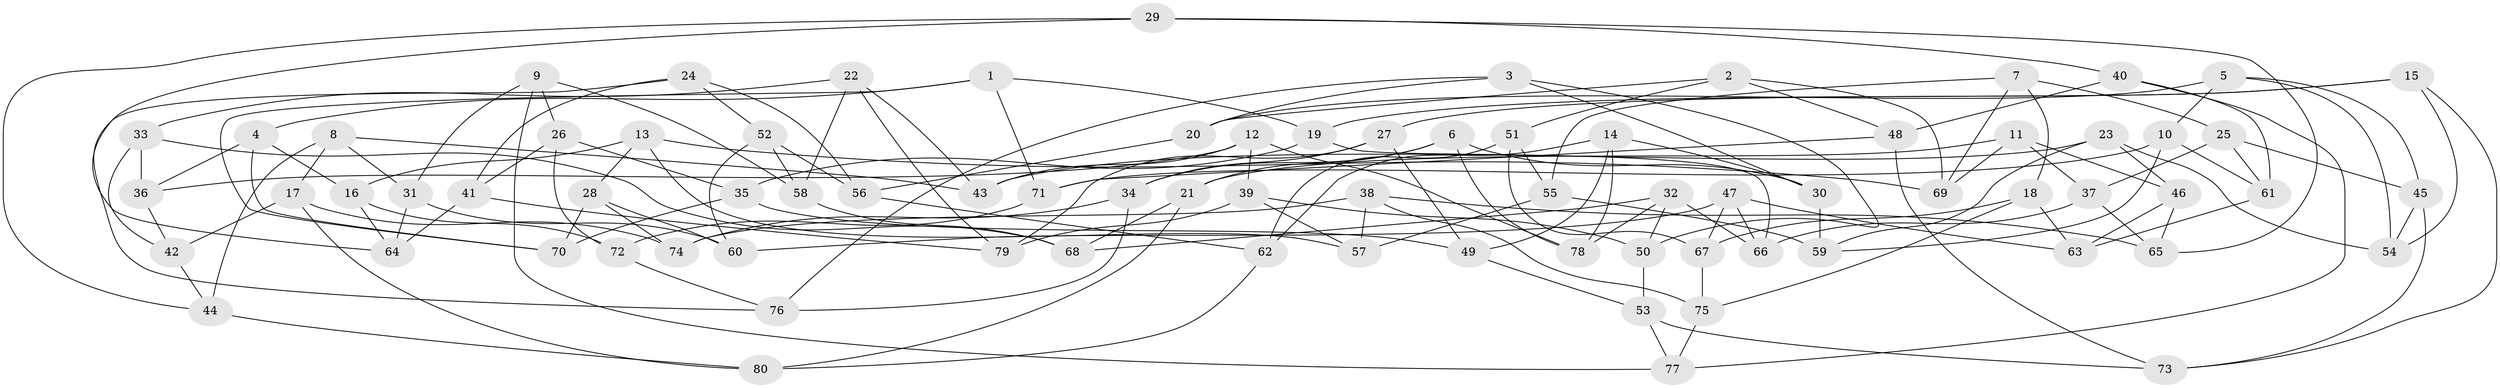 // Generated by graph-tools (version 1.1) at 2025/50/03/09/25 03:50:55]
// undirected, 80 vertices, 160 edges
graph export_dot {
graph [start="1"]
  node [color=gray90,style=filled];
  1;
  2;
  3;
  4;
  5;
  6;
  7;
  8;
  9;
  10;
  11;
  12;
  13;
  14;
  15;
  16;
  17;
  18;
  19;
  20;
  21;
  22;
  23;
  24;
  25;
  26;
  27;
  28;
  29;
  30;
  31;
  32;
  33;
  34;
  35;
  36;
  37;
  38;
  39;
  40;
  41;
  42;
  43;
  44;
  45;
  46;
  47;
  48;
  49;
  50;
  51;
  52;
  53;
  54;
  55;
  56;
  57;
  58;
  59;
  60;
  61;
  62;
  63;
  64;
  65;
  66;
  67;
  68;
  69;
  70;
  71;
  72;
  73;
  74;
  75;
  76;
  77;
  78;
  79;
  80;
  1 -- 4;
  1 -- 19;
  1 -- 70;
  1 -- 71;
  2 -- 69;
  2 -- 20;
  2 -- 48;
  2 -- 51;
  3 -- 20;
  3 -- 76;
  3 -- 30;
  3 -- 50;
  4 -- 70;
  4 -- 16;
  4 -- 36;
  5 -- 54;
  5 -- 20;
  5 -- 45;
  5 -- 10;
  6 -- 30;
  6 -- 21;
  6 -- 78;
  6 -- 34;
  7 -- 69;
  7 -- 55;
  7 -- 25;
  7 -- 18;
  8 -- 31;
  8 -- 17;
  8 -- 44;
  8 -- 43;
  9 -- 77;
  9 -- 31;
  9 -- 26;
  9 -- 58;
  10 -- 61;
  10 -- 71;
  10 -- 59;
  11 -- 37;
  11 -- 21;
  11 -- 46;
  11 -- 69;
  12 -- 39;
  12 -- 36;
  12 -- 43;
  12 -- 78;
  13 -- 57;
  13 -- 69;
  13 -- 16;
  13 -- 28;
  14 -- 78;
  14 -- 62;
  14 -- 30;
  14 -- 49;
  15 -- 27;
  15 -- 19;
  15 -- 54;
  15 -- 73;
  16 -- 64;
  16 -- 72;
  17 -- 80;
  17 -- 74;
  17 -- 42;
  18 -- 67;
  18 -- 75;
  18 -- 63;
  19 -- 35;
  19 -- 66;
  20 -- 56;
  21 -- 80;
  21 -- 68;
  22 -- 33;
  22 -- 79;
  22 -- 58;
  22 -- 43;
  23 -- 46;
  23 -- 54;
  23 -- 43;
  23 -- 59;
  24 -- 41;
  24 -- 76;
  24 -- 52;
  24 -- 56;
  25 -- 61;
  25 -- 45;
  25 -- 37;
  26 -- 41;
  26 -- 72;
  26 -- 35;
  27 -- 49;
  27 -- 79;
  27 -- 34;
  28 -- 60;
  28 -- 74;
  28 -- 70;
  29 -- 40;
  29 -- 64;
  29 -- 65;
  29 -- 44;
  30 -- 59;
  31 -- 60;
  31 -- 64;
  32 -- 78;
  32 -- 50;
  32 -- 66;
  32 -- 68;
  33 -- 42;
  33 -- 36;
  33 -- 68;
  34 -- 76;
  34 -- 74;
  35 -- 70;
  35 -- 49;
  36 -- 42;
  37 -- 66;
  37 -- 65;
  38 -- 65;
  38 -- 74;
  38 -- 75;
  38 -- 57;
  39 -- 50;
  39 -- 79;
  39 -- 57;
  40 -- 77;
  40 -- 48;
  40 -- 61;
  41 -- 79;
  41 -- 64;
  42 -- 44;
  44 -- 80;
  45 -- 54;
  45 -- 73;
  46 -- 65;
  46 -- 63;
  47 -- 60;
  47 -- 67;
  47 -- 63;
  47 -- 66;
  48 -- 73;
  48 -- 71;
  49 -- 53;
  50 -- 53;
  51 -- 62;
  51 -- 67;
  51 -- 55;
  52 -- 60;
  52 -- 58;
  52 -- 56;
  53 -- 77;
  53 -- 73;
  55 -- 57;
  55 -- 59;
  56 -- 62;
  58 -- 68;
  61 -- 63;
  62 -- 80;
  67 -- 75;
  71 -- 72;
  72 -- 76;
  75 -- 77;
}
